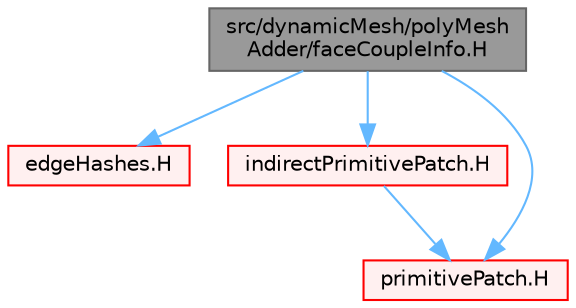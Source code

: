 digraph "src/dynamicMesh/polyMeshAdder/faceCoupleInfo.H"
{
 // LATEX_PDF_SIZE
  bgcolor="transparent";
  edge [fontname=Helvetica,fontsize=10,labelfontname=Helvetica,labelfontsize=10];
  node [fontname=Helvetica,fontsize=10,shape=box,height=0.2,width=0.4];
  Node1 [id="Node000001",label="src/dynamicMesh/polyMesh\lAdder/faceCoupleInfo.H",height=0.2,width=0.4,color="gray40", fillcolor="grey60", style="filled", fontcolor="black",tooltip=" "];
  Node1 -> Node2 [id="edge1_Node000001_Node000002",color="steelblue1",style="solid",tooltip=" "];
  Node2 [id="Node000002",label="edgeHashes.H",height=0.2,width=0.4,color="red", fillcolor="#FFF0F0", style="filled",URL="$edgeHashes_8H.html",tooltip=" "];
  Node1 -> Node207 [id="edge2_Node000001_Node000207",color="steelblue1",style="solid",tooltip=" "];
  Node207 [id="Node000207",label="indirectPrimitivePatch.H",height=0.2,width=0.4,color="red", fillcolor="#FFF0F0", style="filled",URL="$indirectPrimitivePatch_8H.html",tooltip=" "];
  Node207 -> Node208 [id="edge3_Node000207_Node000208",color="steelblue1",style="solid",tooltip=" "];
  Node208 [id="Node000208",label="primitivePatch.H",height=0.2,width=0.4,color="red", fillcolor="#FFF0F0", style="filled",URL="$primitivePatch_8H.html",tooltip=" "];
  Node1 -> Node208 [id="edge4_Node000001_Node000208",color="steelblue1",style="solid",tooltip=" "];
}
